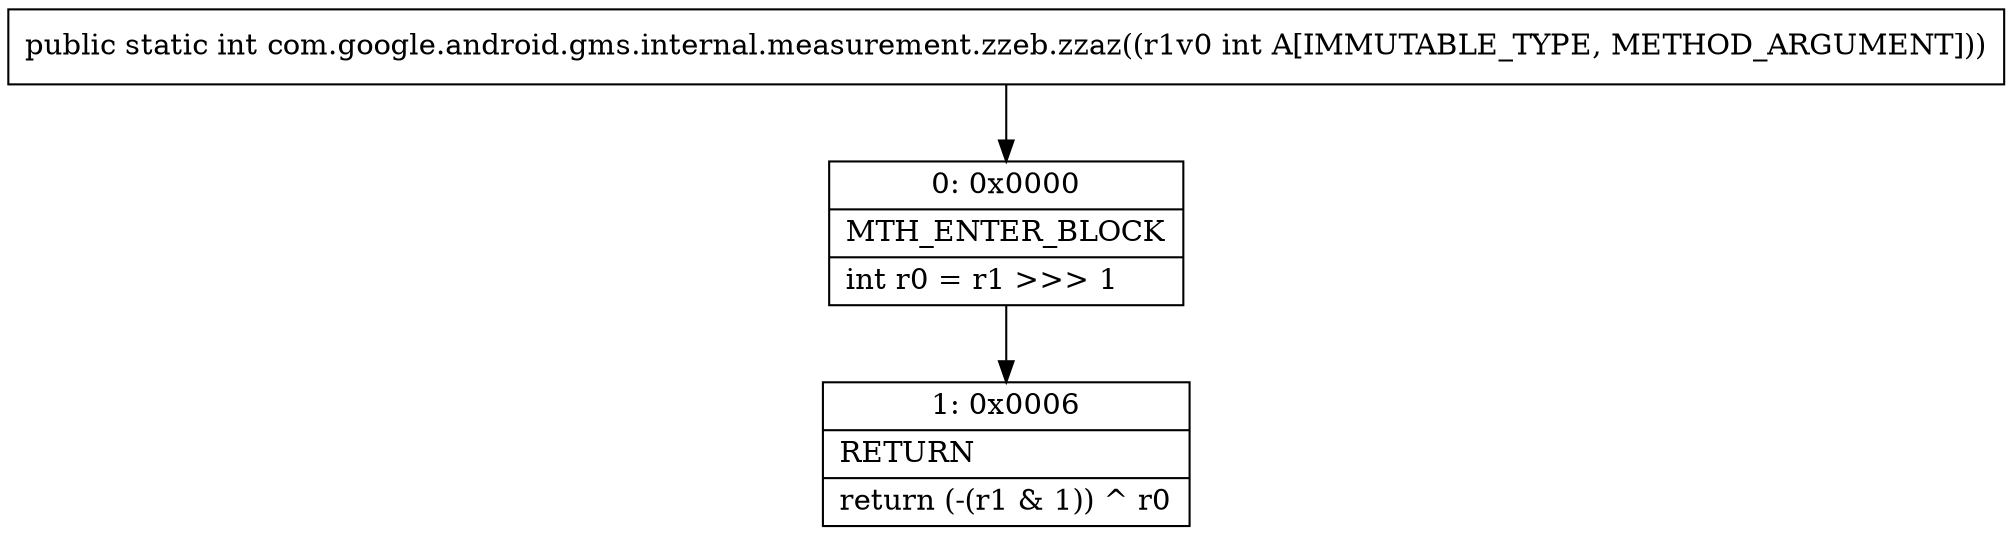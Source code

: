 digraph "CFG forcom.google.android.gms.internal.measurement.zzeb.zzaz(I)I" {
Node_0 [shape=record,label="{0\:\ 0x0000|MTH_ENTER_BLOCK\l|int r0 = r1 \>\>\> 1\l}"];
Node_1 [shape=record,label="{1\:\ 0x0006|RETURN\l|return (\-(r1 & 1)) ^ r0\l}"];
MethodNode[shape=record,label="{public static int com.google.android.gms.internal.measurement.zzeb.zzaz((r1v0 int A[IMMUTABLE_TYPE, METHOD_ARGUMENT])) }"];
MethodNode -> Node_0;
Node_0 -> Node_1;
}

